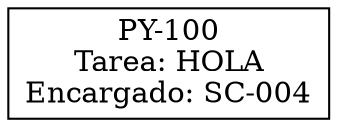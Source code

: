 digraph listaDobleGraph { 
 node[shape=box]; 
nodoListaDoble0[label="PY-100\nTarea: HOLA\nEncargado: SC-004"];

} 
